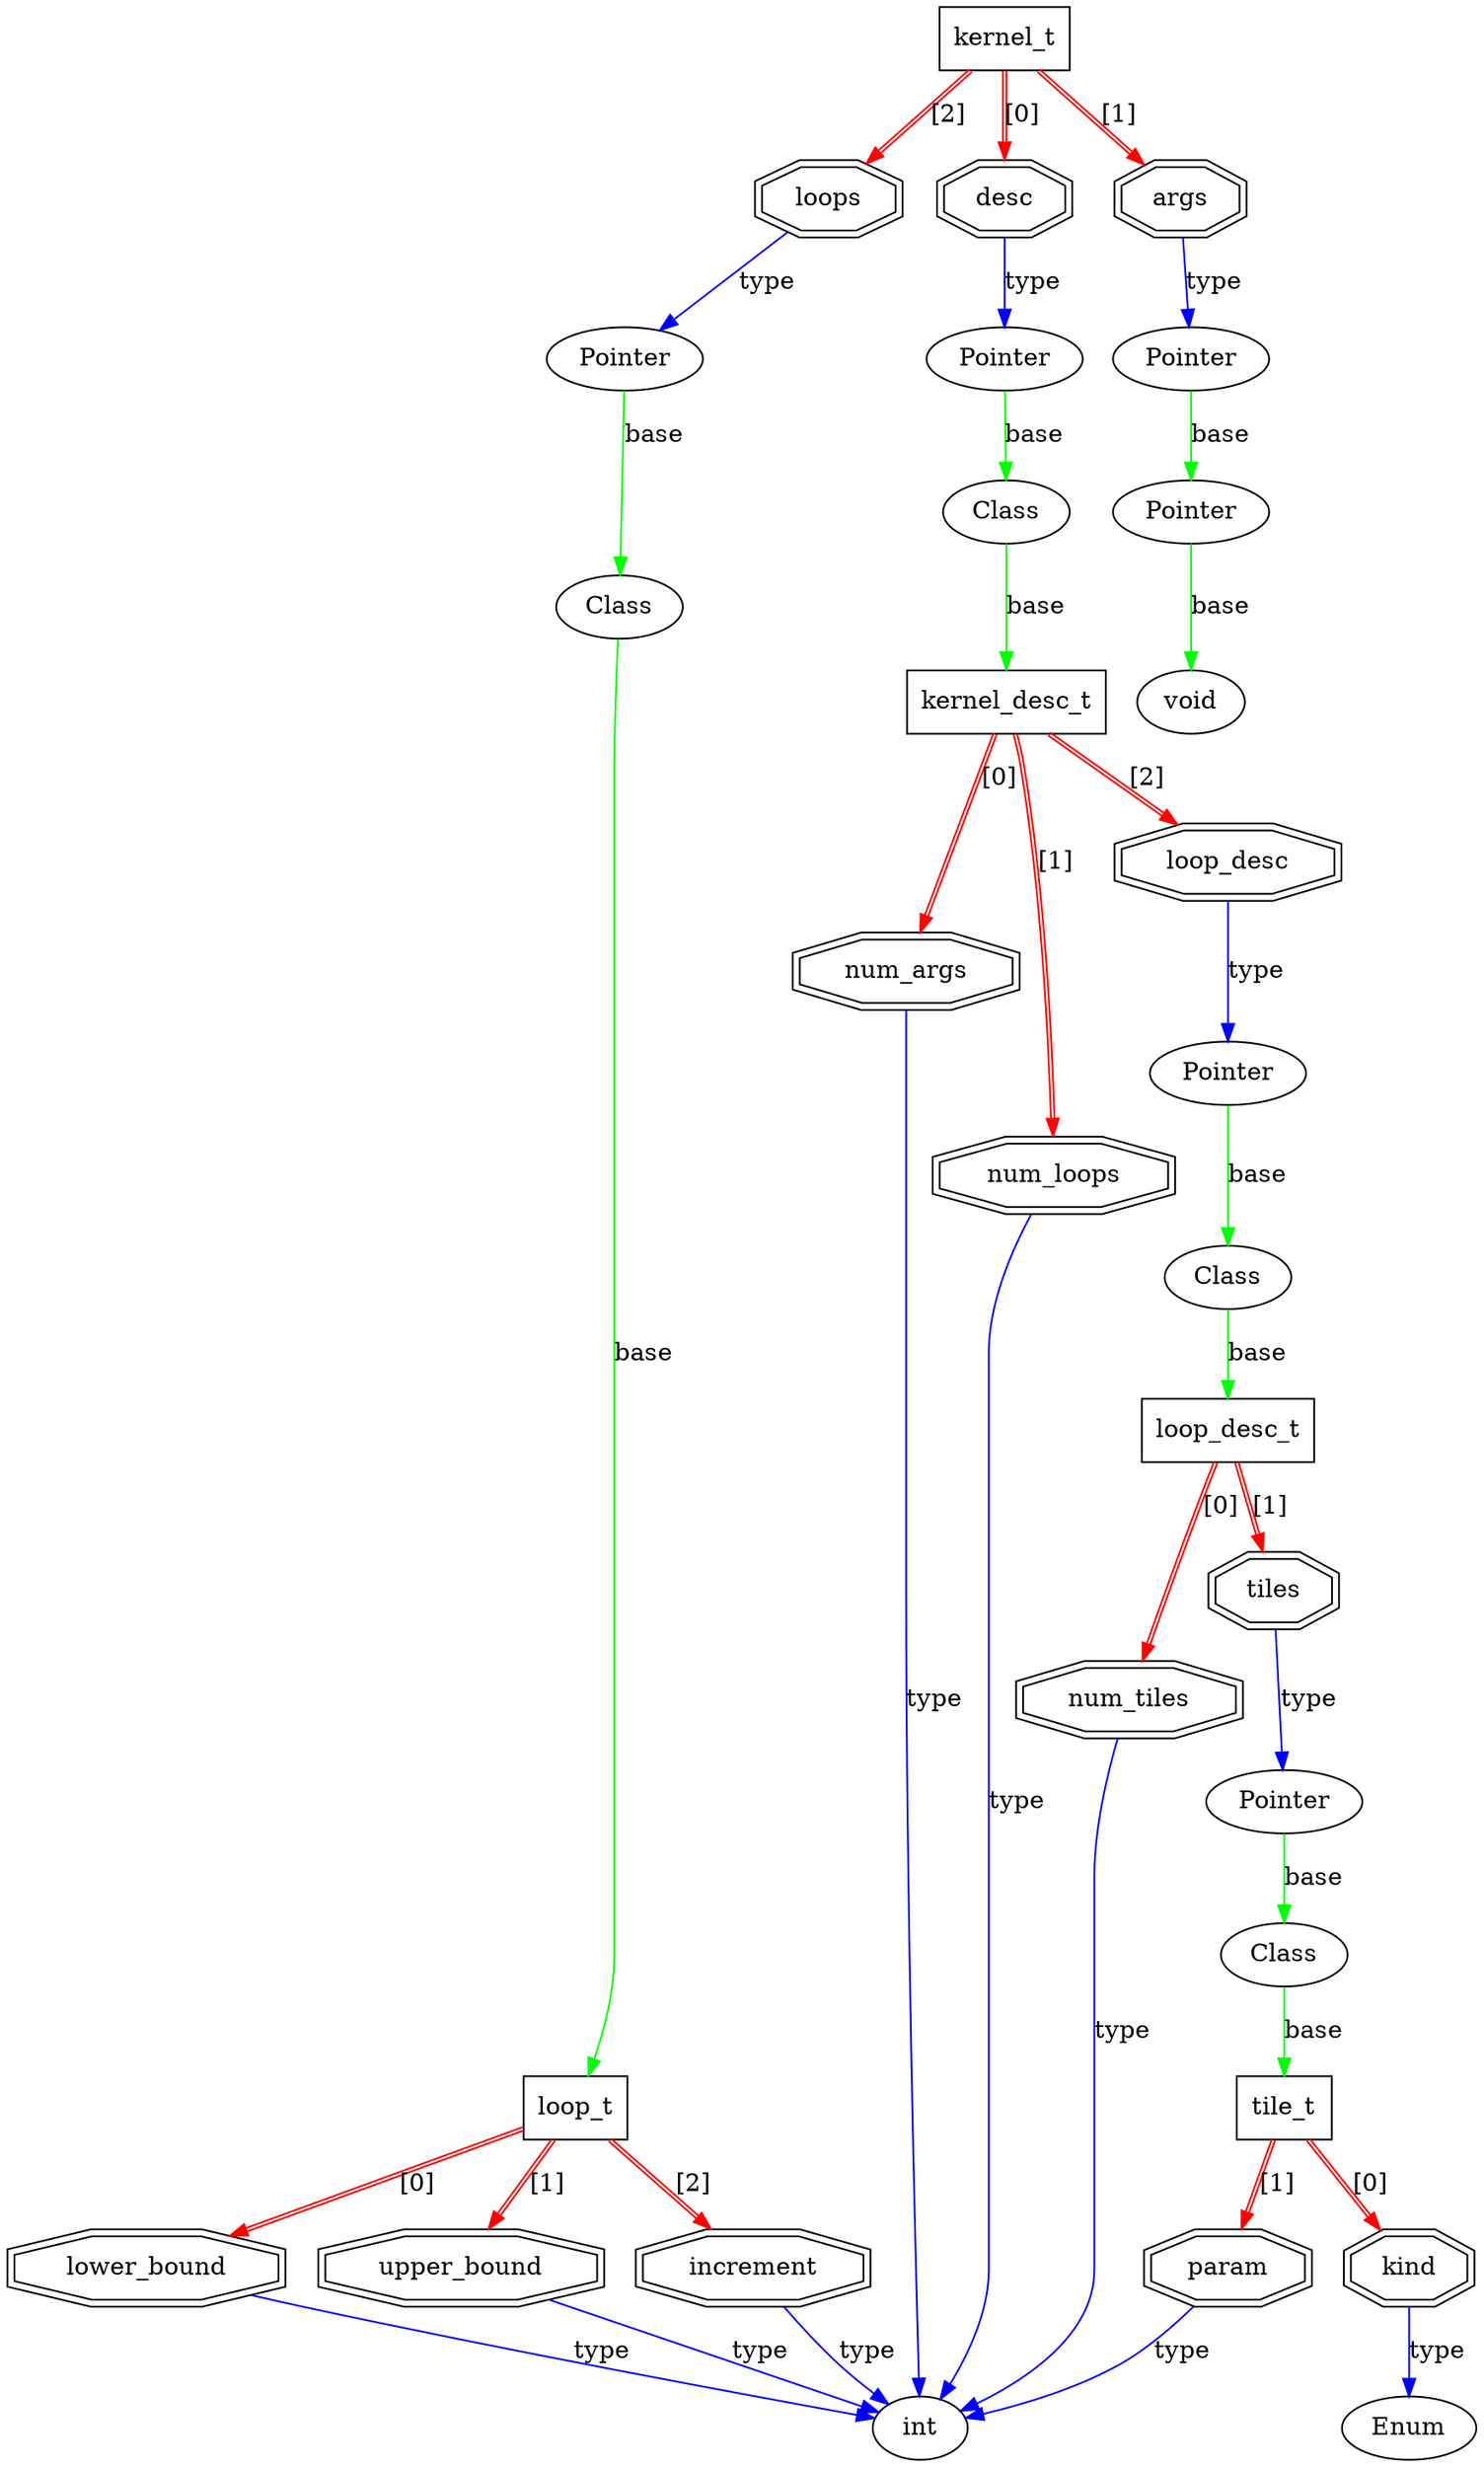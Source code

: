 digraph {
element_0x1638280 [label="loop_t", shape=box]
element_0x16889e0 [label="loop_desc_t", shape=box]
element_0x16febc0 [label="kernel_t", shape=box]
element_0x16ff5a0 [label="tile_t", shape=box]
element_0x173ff90 [label="kernel_desc_t", shape=box]
element_0x159f1c0 [label="lower_bound", shape=doubleoctagon]
element_0x16fdff0 [label="int", shape=oval]
element_0x159f1c0 -> element_0x16fdff0 [label="type", color="blue"]
element_0x1638280 -> element_0x159f1c0 [label="[0]", color="red:red"]
element_0x1638350 [label="upper_bound", shape=doubleoctagon]
element_0x1638350 -> element_0x16fdff0 [label="type", color="blue"]
element_0x1638280 -> element_0x1638350 [label="[1]", color="red:red"]
element_0x1598320 [label="increment", shape=doubleoctagon]
element_0x1598320 -> element_0x16fdff0 [label="type", color="blue"]
element_0x1638280 -> element_0x1598320 [label="[2]", color="red:red"]
element_0x1638200 [label="num_tiles", shape=doubleoctagon]
element_0x1638200 -> element_0x16fdff0 [label="type", color="blue"]
element_0x16889e0 -> element_0x1638200 [label="[0]", color="red:red"]
element_0x1688be0 [label="tiles", shape=doubleoctagon]
element_0x159f1e0 [label="Pointer", shape=oval]
element_0x1688a40 [label="Class", shape=oval]
element_0x159f220 [label="kind", shape=doubleoctagon]
element_0x1587070 [label="Enum", shape=oval]
element_0x159f220 -> element_0x1587070 [label="type", color="blue"]
element_0x16ff5a0 -> element_0x159f220 [label="[0]", color="red:red"]
element_0x1648290 [label="param", shape=doubleoctagon]
element_0x1648290 -> element_0x16fdff0 [label="type", color="blue"]
element_0x16ff5a0 -> element_0x1648290 [label="[1]", color="red:red"]
element_0x1688a40 -> element_0x16ff5a0 [label="base", color="green"]
element_0x159f1e0 -> element_0x1688a40 [label="base", color="green"]
element_0x1688be0 -> element_0x159f1e0 [label="type", color="blue"]
element_0x16889e0 -> element_0x1688be0 [label="[1]", color="red:red"]
element_0x16feb60 [label="desc", shape=doubleoctagon]
element_0x172e380 [label="Pointer", shape=oval]
element_0x15dd150 [label="Class", shape=oval]
element_0x1585c80 [label="num_args", shape=doubleoctagon]
element_0x1585c80 -> element_0x16fdff0 [label="type", color="blue"]
element_0x173ff90 -> element_0x1585c80 [label="[0]", color="red:red"]
element_0x172e400 [label="num_loops", shape=doubleoctagon]
element_0x172e400 -> element_0x16fdff0 [label="type", color="blue"]
element_0x173ff90 -> element_0x172e400 [label="[1]", color="red:red"]
element_0x168a590 [label="loop_desc", shape=doubleoctagon]
element_0x15dbb80 [label="Pointer", shape=oval]
element_0x172d600 [label="Class", shape=oval]
element_0x172d600 -> element_0x16889e0 [label="base", color="green"]
element_0x15dbb80 -> element_0x172d600 [label="base", color="green"]
element_0x168a590 -> element_0x15dbb80 [label="type", color="blue"]
element_0x173ff90 -> element_0x168a590 [label="[2]", color="red:red"]
element_0x15dd150 -> element_0x173ff90 [label="base", color="green"]
element_0x172e380 -> element_0x15dd150 [label="base", color="green"]
element_0x16feb60 -> element_0x172e380 [label="type", color="blue"]
element_0x16febc0 -> element_0x16feb60 [label="[0]", color="red:red"]
element_0x168b8d0 [label="args", shape=doubleoctagon]
element_0x172f4f0 [label="Pointer", shape=oval]
element_0x172f570 [label="Pointer", shape=oval]
element_0x1593310 [label="void", shape=oval]
element_0x172f570 -> element_0x1593310 [label="base", color="green"]
element_0x172f4f0 -> element_0x172f570 [label="base", color="green"]
element_0x168b8d0 -> element_0x172f4f0 [label="type", color="blue"]
element_0x16febc0 -> element_0x168b8d0 [label="[1]", color="red:red"]
element_0x168abb0 [label="loops", shape=doubleoctagon]
element_0x16febe0 [label="Pointer", shape=oval]
element_0x15dcf90 [label="Class", shape=oval]
element_0x15dcf90 -> element_0x1638280 [label="base", color="green"]
element_0x16febe0 -> element_0x15dcf90 [label="base", color="green"]
element_0x168abb0 -> element_0x16febe0 [label="type", color="blue"]
element_0x16febc0 -> element_0x168abb0 [label="[2]", color="red:red"]
}
